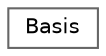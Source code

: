 digraph "Graphical Class Hierarchy"
{
 // LATEX_PDF_SIZE
  bgcolor="transparent";
  edge [fontname=Helvetica,fontsize=10,labelfontname=Helvetica,labelfontsize=10];
  node [fontname=Helvetica,fontsize=10,shape=box,height=0.2,width=0.4];
  rankdir="LR";
  Node0 [label="Basis",height=0.2,width=0.4,color="grey40", fillcolor="white", style="filled",URL="$class_basis.html",tooltip="Classe pour les fonctions de base, et la troncature de base."];
}
